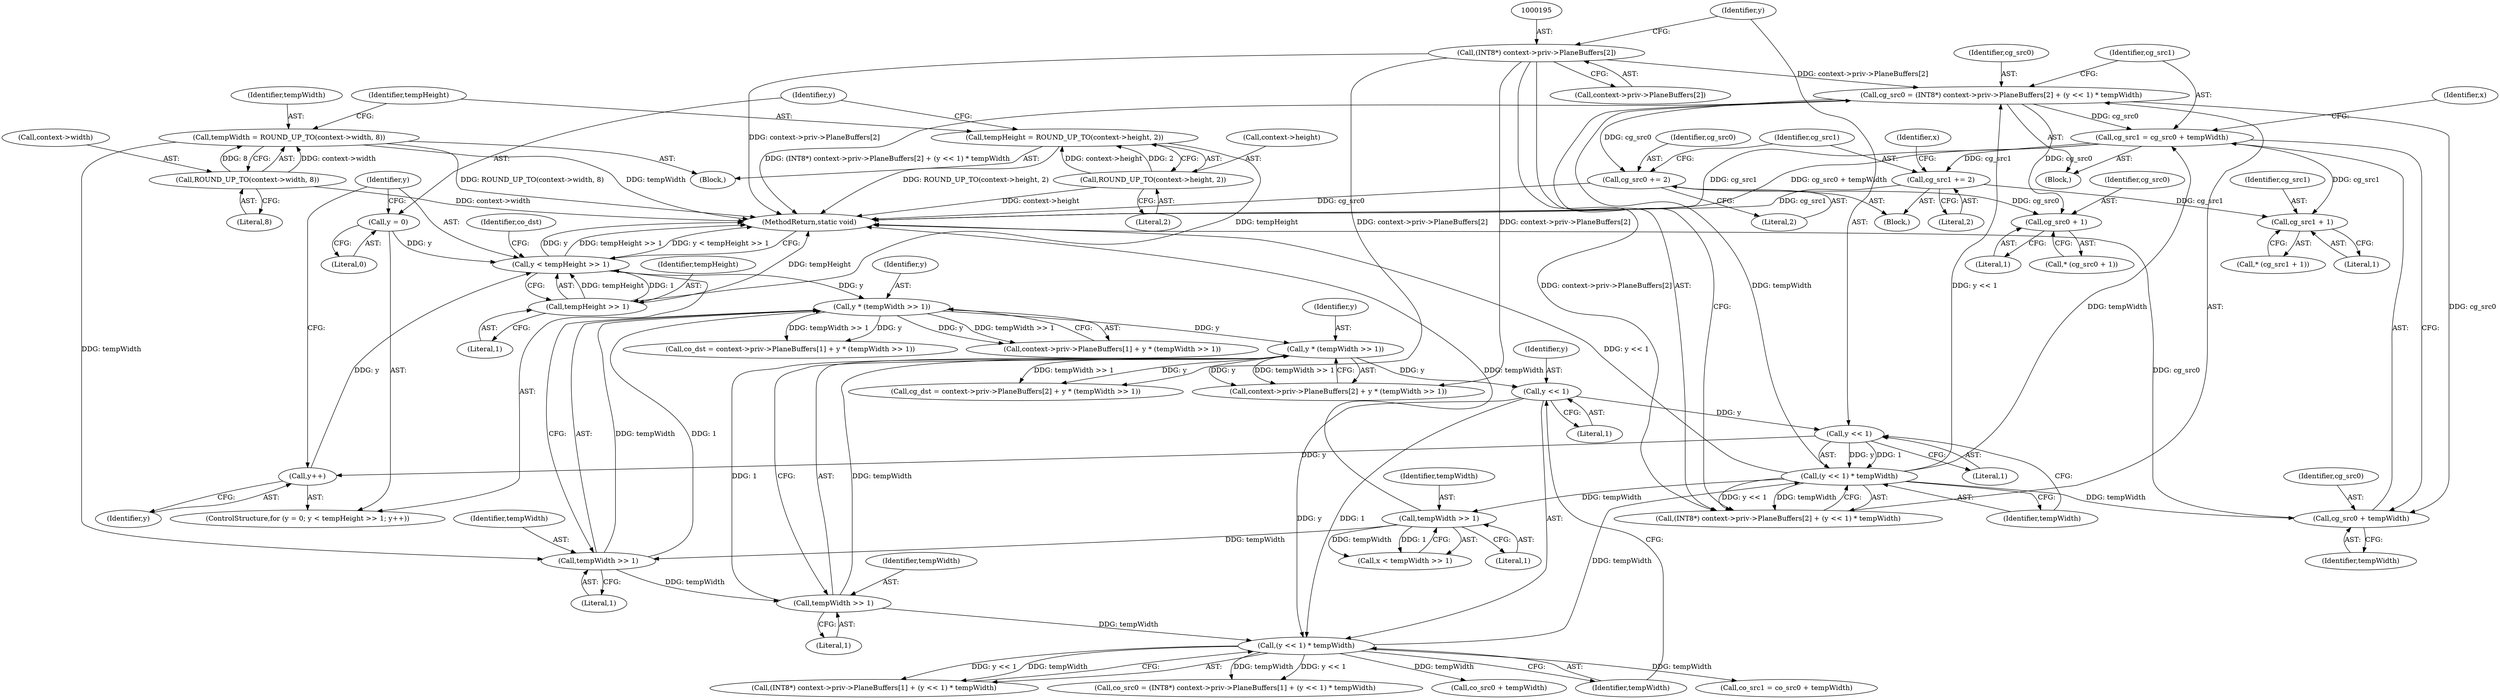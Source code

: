 digraph "1_FreeRDP_d1112c279bd1a327e8e4d0b5f371458bf2579659_6@pointer" {
"1000191" [label="(Call,cg_src0 = (INT8*) context->priv->PlaneBuffers[2] + (y << 1) * tempWidth)"];
"1000194" [label="(Call,(INT8*) context->priv->PlaneBuffers[2])"];
"1000203" [label="(Call,(y << 1) * tempWidth)"];
"1000204" [label="(Call,y << 1)"];
"1000182" [label="(Call,y << 1)"];
"1000164" [label="(Call,y * (tempWidth >> 1))"];
"1000149" [label="(Call,y * (tempWidth >> 1))"];
"1000131" [label="(Call,y < tempHeight >> 1)"];
"1000128" [label="(Call,y = 0)"];
"1000136" [label="(Call,y++)"];
"1000133" [label="(Call,tempHeight >> 1)"];
"1000120" [label="(Call,tempHeight = ROUND_UP_TO(context->height, 2))"];
"1000122" [label="(Call,ROUND_UP_TO(context->height, 2))"];
"1000151" [label="(Call,tempWidth >> 1)"];
"1000113" [label="(Call,tempWidth = ROUND_UP_TO(context->width, 8))"];
"1000115" [label="(Call,ROUND_UP_TO(context->width, 8))"];
"1000219" [label="(Call,tempWidth >> 1)"];
"1000166" [label="(Call,tempWidth >> 1)"];
"1000181" [label="(Call,(y << 1) * tempWidth)"];
"1000208" [label="(Call,cg_src1 = cg_src0 + tempWidth)"];
"1000283" [label="(Call,cg_src1 + 1)"];
"1000296" [label="(Call,cg_src1 += 2)"];
"1000210" [label="(Call,cg_src0 + tempWidth)"];
"1000272" [label="(Call,cg_src0 + 1)"];
"1000293" [label="(Call,cg_src0 += 2)"];
"1000296" [label="(Call,cg_src1 += 2)"];
"1000272" [label="(Call,cg_src0 + 1)"];
"1000282" [label="(Call,* (cg_src1 + 1))"];
"1000140" [label="(Identifier,co_dst)"];
"1000153" [label="(Literal,1)"];
"1000123" [label="(Call,context->height)"];
"1000150" [label="(Identifier,y)"];
"1000192" [label="(Identifier,cg_src0)"];
"1000169" [label="(Call,co_src0 = (INT8*) context->priv->PlaneBuffers[1] + (y << 1) * tempWidth)"];
"1000297" [label="(Identifier,cg_src1)"];
"1000193" [label="(Call,(INT8*) context->priv->PlaneBuffers[2] + (y << 1) * tempWidth)"];
"1000212" [label="(Identifier,tempWidth)"];
"1000217" [label="(Call,x < tempWidth >> 1)"];
"1000114" [label="(Identifier,tempWidth)"];
"1000166" [label="(Call,tempWidth >> 1)"];
"1000181" [label="(Call,(y << 1) * tempWidth)"];
"1000121" [label="(Identifier,tempHeight)"];
"1000182" [label="(Call,y << 1)"];
"1000194" [label="(Call,(INT8*) context->priv->PlaneBuffers[2])"];
"1000210" [label="(Call,cg_src0 + tempWidth)"];
"1000141" [label="(Call,context->priv->PlaneBuffers[1] + y * (tempWidth >> 1))"];
"1000183" [label="(Identifier,y)"];
"1000156" [label="(Call,context->priv->PlaneBuffers[2] + y * (tempWidth >> 1))"];
"1000203" [label="(Call,(y << 1) * tempWidth)"];
"1000129" [label="(Identifier,y)"];
"1000135" [label="(Literal,1)"];
"1000284" [label="(Identifier,cg_src1)"];
"1000219" [label="(Call,tempWidth >> 1)"];
"1000209" [label="(Identifier,cg_src1)"];
"1000185" [label="(Identifier,tempWidth)"];
"1000274" [label="(Literal,1)"];
"1000134" [label="(Identifier,tempHeight)"];
"1000298" [label="(Literal,2)"];
"1000220" [label="(Identifier,tempWidth)"];
"1000128" [label="(Call,y = 0)"];
"1000152" [label="(Identifier,tempWidth)"];
"1000207" [label="(Identifier,tempWidth)"];
"1000126" [label="(Literal,2)"];
"1000132" [label="(Identifier,y)"];
"1000116" [label="(Call,context->width)"];
"1000137" [label="(Identifier,y)"];
"1000204" [label="(Call,y << 1)"];
"1000285" [label="(Literal,1)"];
"1000295" [label="(Literal,2)"];
"1000191" [label="(Call,cg_src0 = (INT8*) context->priv->PlaneBuffers[2] + (y << 1) * tempWidth)"];
"1000171" [label="(Call,(INT8*) context->priv->PlaneBuffers[1] + (y << 1) * tempWidth)"];
"1000188" [label="(Call,co_src0 + tempWidth)"];
"1000154" [label="(Call,cg_dst = context->priv->PlaneBuffers[2] + y * (tempWidth >> 1))"];
"1000138" [label="(Block,)"];
"1000119" [label="(Literal,8)"];
"1000283" [label="(Call,cg_src1 + 1)"];
"1000223" [label="(Identifier,x)"];
"1000151" [label="(Call,tempWidth >> 1)"];
"1000113" [label="(Call,tempWidth = ROUND_UP_TO(context->width, 8))"];
"1000206" [label="(Literal,1)"];
"1000164" [label="(Call,y * (tempWidth >> 1))"];
"1000165" [label="(Identifier,y)"];
"1000211" [label="(Identifier,cg_src0)"];
"1000149" [label="(Call,y * (tempWidth >> 1))"];
"1000122" [label="(Call,ROUND_UP_TO(context->height, 2))"];
"1000196" [label="(Call,context->priv->PlaneBuffers[2])"];
"1000102" [label="(Block,)"];
"1000167" [label="(Identifier,tempWidth)"];
"1000127" [label="(ControlStructure,for (y = 0; y < tempHeight >> 1; y++))"];
"1000299" [label="(MethodReturn,static void)"];
"1000294" [label="(Identifier,cg_src0)"];
"1000168" [label="(Literal,1)"];
"1000115" [label="(Call,ROUND_UP_TO(context->width, 8))"];
"1000273" [label="(Identifier,cg_src0)"];
"1000186" [label="(Call,co_src1 = co_src0 + tempWidth)"];
"1000136" [label="(Call,y++)"];
"1000131" [label="(Call,y < tempHeight >> 1)"];
"1000133" [label="(Call,tempHeight >> 1)"];
"1000221" [label="(Literal,1)"];
"1000184" [label="(Literal,1)"];
"1000271" [label="(Call,* (cg_src0 + 1))"];
"1000139" [label="(Call,co_dst = context->priv->PlaneBuffers[1] + y * (tempWidth >> 1))"];
"1000120" [label="(Call,tempHeight = ROUND_UP_TO(context->height, 2))"];
"1000224" [label="(Block,)"];
"1000130" [label="(Literal,0)"];
"1000208" [label="(Call,cg_src1 = cg_src0 + tempWidth)"];
"1000205" [label="(Identifier,y)"];
"1000293" [label="(Call,cg_src0 += 2)"];
"1000215" [label="(Identifier,x)"];
"1000191" -> "1000138"  [label="AST: "];
"1000191" -> "1000193"  [label="CFG: "];
"1000192" -> "1000191"  [label="AST: "];
"1000193" -> "1000191"  [label="AST: "];
"1000209" -> "1000191"  [label="CFG: "];
"1000191" -> "1000299"  [label="DDG: (INT8*) context->priv->PlaneBuffers[2] + (y << 1) * tempWidth"];
"1000194" -> "1000191"  [label="DDG: context->priv->PlaneBuffers[2]"];
"1000203" -> "1000191"  [label="DDG: y << 1"];
"1000203" -> "1000191"  [label="DDG: tempWidth"];
"1000191" -> "1000208"  [label="DDG: cg_src0"];
"1000191" -> "1000210"  [label="DDG: cg_src0"];
"1000191" -> "1000272"  [label="DDG: cg_src0"];
"1000191" -> "1000293"  [label="DDG: cg_src0"];
"1000194" -> "1000193"  [label="AST: "];
"1000194" -> "1000196"  [label="CFG: "];
"1000195" -> "1000194"  [label="AST: "];
"1000196" -> "1000194"  [label="AST: "];
"1000205" -> "1000194"  [label="CFG: "];
"1000194" -> "1000299"  [label="DDG: context->priv->PlaneBuffers[2]"];
"1000194" -> "1000154"  [label="DDG: context->priv->PlaneBuffers[2]"];
"1000194" -> "1000156"  [label="DDG: context->priv->PlaneBuffers[2]"];
"1000194" -> "1000193"  [label="DDG: context->priv->PlaneBuffers[2]"];
"1000203" -> "1000193"  [label="AST: "];
"1000203" -> "1000207"  [label="CFG: "];
"1000204" -> "1000203"  [label="AST: "];
"1000207" -> "1000203"  [label="AST: "];
"1000193" -> "1000203"  [label="CFG: "];
"1000203" -> "1000299"  [label="DDG: y << 1"];
"1000203" -> "1000193"  [label="DDG: y << 1"];
"1000203" -> "1000193"  [label="DDG: tempWidth"];
"1000204" -> "1000203"  [label="DDG: y"];
"1000204" -> "1000203"  [label="DDG: 1"];
"1000181" -> "1000203"  [label="DDG: tempWidth"];
"1000203" -> "1000208"  [label="DDG: tempWidth"];
"1000203" -> "1000210"  [label="DDG: tempWidth"];
"1000203" -> "1000219"  [label="DDG: tempWidth"];
"1000204" -> "1000206"  [label="CFG: "];
"1000205" -> "1000204"  [label="AST: "];
"1000206" -> "1000204"  [label="AST: "];
"1000207" -> "1000204"  [label="CFG: "];
"1000204" -> "1000136"  [label="DDG: y"];
"1000182" -> "1000204"  [label="DDG: y"];
"1000182" -> "1000181"  [label="AST: "];
"1000182" -> "1000184"  [label="CFG: "];
"1000183" -> "1000182"  [label="AST: "];
"1000184" -> "1000182"  [label="AST: "];
"1000185" -> "1000182"  [label="CFG: "];
"1000182" -> "1000181"  [label="DDG: y"];
"1000182" -> "1000181"  [label="DDG: 1"];
"1000164" -> "1000182"  [label="DDG: y"];
"1000164" -> "1000156"  [label="AST: "];
"1000164" -> "1000166"  [label="CFG: "];
"1000165" -> "1000164"  [label="AST: "];
"1000166" -> "1000164"  [label="AST: "];
"1000156" -> "1000164"  [label="CFG: "];
"1000164" -> "1000154"  [label="DDG: y"];
"1000164" -> "1000154"  [label="DDG: tempWidth >> 1"];
"1000164" -> "1000156"  [label="DDG: y"];
"1000164" -> "1000156"  [label="DDG: tempWidth >> 1"];
"1000149" -> "1000164"  [label="DDG: y"];
"1000166" -> "1000164"  [label="DDG: tempWidth"];
"1000166" -> "1000164"  [label="DDG: 1"];
"1000149" -> "1000141"  [label="AST: "];
"1000149" -> "1000151"  [label="CFG: "];
"1000150" -> "1000149"  [label="AST: "];
"1000151" -> "1000149"  [label="AST: "];
"1000141" -> "1000149"  [label="CFG: "];
"1000149" -> "1000139"  [label="DDG: y"];
"1000149" -> "1000139"  [label="DDG: tempWidth >> 1"];
"1000149" -> "1000141"  [label="DDG: y"];
"1000149" -> "1000141"  [label="DDG: tempWidth >> 1"];
"1000131" -> "1000149"  [label="DDG: y"];
"1000151" -> "1000149"  [label="DDG: tempWidth"];
"1000151" -> "1000149"  [label="DDG: 1"];
"1000131" -> "1000127"  [label="AST: "];
"1000131" -> "1000133"  [label="CFG: "];
"1000132" -> "1000131"  [label="AST: "];
"1000133" -> "1000131"  [label="AST: "];
"1000140" -> "1000131"  [label="CFG: "];
"1000299" -> "1000131"  [label="CFG: "];
"1000131" -> "1000299"  [label="DDG: y"];
"1000131" -> "1000299"  [label="DDG: tempHeight >> 1"];
"1000131" -> "1000299"  [label="DDG: y < tempHeight >> 1"];
"1000128" -> "1000131"  [label="DDG: y"];
"1000136" -> "1000131"  [label="DDG: y"];
"1000133" -> "1000131"  [label="DDG: tempHeight"];
"1000133" -> "1000131"  [label="DDG: 1"];
"1000128" -> "1000127"  [label="AST: "];
"1000128" -> "1000130"  [label="CFG: "];
"1000129" -> "1000128"  [label="AST: "];
"1000130" -> "1000128"  [label="AST: "];
"1000132" -> "1000128"  [label="CFG: "];
"1000136" -> "1000127"  [label="AST: "];
"1000136" -> "1000137"  [label="CFG: "];
"1000137" -> "1000136"  [label="AST: "];
"1000132" -> "1000136"  [label="CFG: "];
"1000133" -> "1000135"  [label="CFG: "];
"1000134" -> "1000133"  [label="AST: "];
"1000135" -> "1000133"  [label="AST: "];
"1000133" -> "1000299"  [label="DDG: tempHeight"];
"1000120" -> "1000133"  [label="DDG: tempHeight"];
"1000120" -> "1000102"  [label="AST: "];
"1000120" -> "1000122"  [label="CFG: "];
"1000121" -> "1000120"  [label="AST: "];
"1000122" -> "1000120"  [label="AST: "];
"1000129" -> "1000120"  [label="CFG: "];
"1000120" -> "1000299"  [label="DDG: ROUND_UP_TO(context->height, 2)"];
"1000122" -> "1000120"  [label="DDG: context->height"];
"1000122" -> "1000120"  [label="DDG: 2"];
"1000122" -> "1000126"  [label="CFG: "];
"1000123" -> "1000122"  [label="AST: "];
"1000126" -> "1000122"  [label="AST: "];
"1000122" -> "1000299"  [label="DDG: context->height"];
"1000151" -> "1000153"  [label="CFG: "];
"1000152" -> "1000151"  [label="AST: "];
"1000153" -> "1000151"  [label="AST: "];
"1000113" -> "1000151"  [label="DDG: tempWidth"];
"1000219" -> "1000151"  [label="DDG: tempWidth"];
"1000151" -> "1000166"  [label="DDG: tempWidth"];
"1000113" -> "1000102"  [label="AST: "];
"1000113" -> "1000115"  [label="CFG: "];
"1000114" -> "1000113"  [label="AST: "];
"1000115" -> "1000113"  [label="AST: "];
"1000121" -> "1000113"  [label="CFG: "];
"1000113" -> "1000299"  [label="DDG: tempWidth"];
"1000113" -> "1000299"  [label="DDG: ROUND_UP_TO(context->width, 8)"];
"1000115" -> "1000113"  [label="DDG: context->width"];
"1000115" -> "1000113"  [label="DDG: 8"];
"1000115" -> "1000119"  [label="CFG: "];
"1000116" -> "1000115"  [label="AST: "];
"1000119" -> "1000115"  [label="AST: "];
"1000115" -> "1000299"  [label="DDG: context->width"];
"1000219" -> "1000217"  [label="AST: "];
"1000219" -> "1000221"  [label="CFG: "];
"1000220" -> "1000219"  [label="AST: "];
"1000221" -> "1000219"  [label="AST: "];
"1000217" -> "1000219"  [label="CFG: "];
"1000219" -> "1000299"  [label="DDG: tempWidth"];
"1000219" -> "1000217"  [label="DDG: tempWidth"];
"1000219" -> "1000217"  [label="DDG: 1"];
"1000166" -> "1000168"  [label="CFG: "];
"1000167" -> "1000166"  [label="AST: "];
"1000168" -> "1000166"  [label="AST: "];
"1000166" -> "1000181"  [label="DDG: tempWidth"];
"1000181" -> "1000171"  [label="AST: "];
"1000181" -> "1000185"  [label="CFG: "];
"1000185" -> "1000181"  [label="AST: "];
"1000171" -> "1000181"  [label="CFG: "];
"1000181" -> "1000169"  [label="DDG: y << 1"];
"1000181" -> "1000169"  [label="DDG: tempWidth"];
"1000181" -> "1000171"  [label="DDG: y << 1"];
"1000181" -> "1000171"  [label="DDG: tempWidth"];
"1000181" -> "1000186"  [label="DDG: tempWidth"];
"1000181" -> "1000188"  [label="DDG: tempWidth"];
"1000208" -> "1000138"  [label="AST: "];
"1000208" -> "1000210"  [label="CFG: "];
"1000209" -> "1000208"  [label="AST: "];
"1000210" -> "1000208"  [label="AST: "];
"1000215" -> "1000208"  [label="CFG: "];
"1000208" -> "1000299"  [label="DDG: cg_src1"];
"1000208" -> "1000299"  [label="DDG: cg_src0 + tempWidth"];
"1000208" -> "1000283"  [label="DDG: cg_src1"];
"1000208" -> "1000296"  [label="DDG: cg_src1"];
"1000283" -> "1000282"  [label="AST: "];
"1000283" -> "1000285"  [label="CFG: "];
"1000284" -> "1000283"  [label="AST: "];
"1000285" -> "1000283"  [label="AST: "];
"1000282" -> "1000283"  [label="CFG: "];
"1000296" -> "1000283"  [label="DDG: cg_src1"];
"1000296" -> "1000224"  [label="AST: "];
"1000296" -> "1000298"  [label="CFG: "];
"1000297" -> "1000296"  [label="AST: "];
"1000298" -> "1000296"  [label="AST: "];
"1000223" -> "1000296"  [label="CFG: "];
"1000296" -> "1000299"  [label="DDG: cg_src1"];
"1000210" -> "1000212"  [label="CFG: "];
"1000211" -> "1000210"  [label="AST: "];
"1000212" -> "1000210"  [label="AST: "];
"1000210" -> "1000299"  [label="DDG: cg_src0"];
"1000272" -> "1000271"  [label="AST: "];
"1000272" -> "1000274"  [label="CFG: "];
"1000273" -> "1000272"  [label="AST: "];
"1000274" -> "1000272"  [label="AST: "];
"1000271" -> "1000272"  [label="CFG: "];
"1000293" -> "1000272"  [label="DDG: cg_src0"];
"1000293" -> "1000224"  [label="AST: "];
"1000293" -> "1000295"  [label="CFG: "];
"1000294" -> "1000293"  [label="AST: "];
"1000295" -> "1000293"  [label="AST: "];
"1000297" -> "1000293"  [label="CFG: "];
"1000293" -> "1000299"  [label="DDG: cg_src0"];
}
